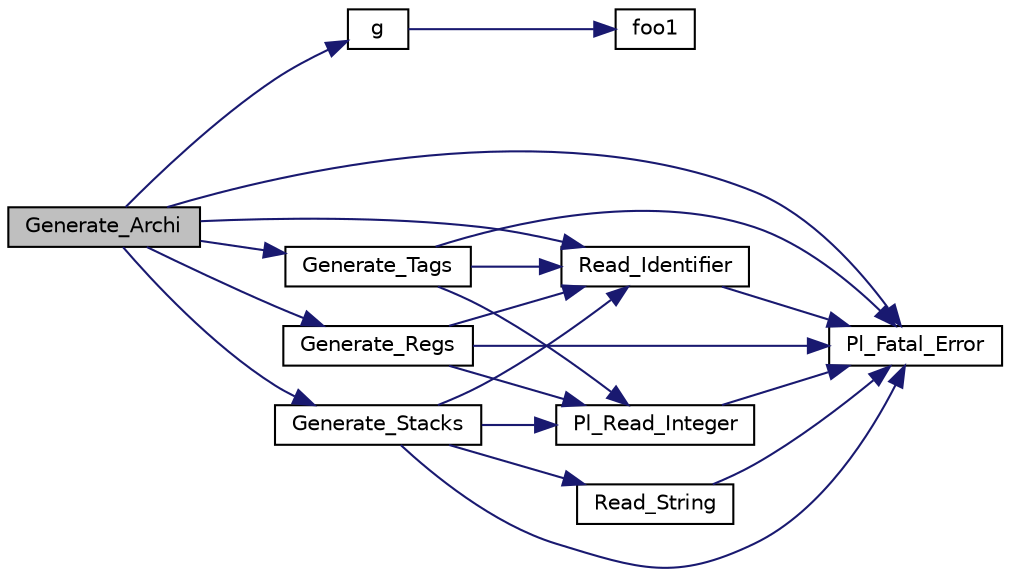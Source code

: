 digraph "Generate_Archi"
{
  edge [fontname="Helvetica",fontsize="10",labelfontname="Helvetica",labelfontsize="10"];
  node [fontname="Helvetica",fontsize="10",shape=record];
  rankdir="LR";
  Node1 [label="Generate_Archi",height=0.2,width=0.4,color="black", fillcolor="grey75", style="filled", fontcolor="black"];
  Node1 -> Node2 [color="midnightblue",fontsize="10",style="solid",fontname="Helvetica"];
  Node2 [label="g",height=0.2,width=0.4,color="black", fillcolor="white", style="filled",URL="$asm_8c.html#a89db5465c8320ec25b0e6401c052b871"];
  Node2 -> Node3 [color="midnightblue",fontsize="10",style="solid",fontname="Helvetica"];
  Node3 [label="foo1",height=0.2,width=0.4,color="black", fillcolor="white", style="filled",URL="$asm__inst_8c.html#a888d87a9f8a6e3e80d5c45e838cc0416"];
  Node1 -> Node4 [color="midnightblue",fontsize="10",style="solid",fontname="Helvetica"];
  Node4 [label="Pl_Fatal_Error",height=0.2,width=0.4,color="black", fillcolor="white", style="filled",URL="$pl__config_8c.html#a190fea7904d7245d4fdc5e9404a07907"];
  Node1 -> Node5 [color="midnightblue",fontsize="10",style="solid",fontname="Helvetica"];
  Node5 [label="Read_Identifier",height=0.2,width=0.4,color="black", fillcolor="white", style="filled",URL="$pl__config_8c.html#a751412acdfa946c17f72a519b4280e46"];
  Node5 -> Node4 [color="midnightblue",fontsize="10",style="solid",fontname="Helvetica"];
  Node1 -> Node6 [color="midnightblue",fontsize="10",style="solid",fontname="Helvetica"];
  Node6 [label="Generate_Regs",height=0.2,width=0.4,color="black", fillcolor="white", style="filled",URL="$pl__config_8c.html#aeff7ee96f0ca587183e1dc768d7ba42a"];
  Node6 -> Node4 [color="midnightblue",fontsize="10",style="solid",fontname="Helvetica"];
  Node6 -> Node5 [color="midnightblue",fontsize="10",style="solid",fontname="Helvetica"];
  Node6 -> Node7 [color="midnightblue",fontsize="10",style="solid",fontname="Helvetica"];
  Node7 [label="Pl_Read_Integer",height=0.2,width=0.4,color="black", fillcolor="white", style="filled",URL="$pl__config_8c.html#a7dcf339bd262324d753ebb92fa233066"];
  Node7 -> Node4 [color="midnightblue",fontsize="10",style="solid",fontname="Helvetica"];
  Node1 -> Node8 [color="midnightblue",fontsize="10",style="solid",fontname="Helvetica"];
  Node8 [label="Generate_Tags",height=0.2,width=0.4,color="black", fillcolor="white", style="filled",URL="$pl__config_8c.html#a5c1df4a2765b1a002dbed3820eacaf49"];
  Node8 -> Node4 [color="midnightblue",fontsize="10",style="solid",fontname="Helvetica"];
  Node8 -> Node5 [color="midnightblue",fontsize="10",style="solid",fontname="Helvetica"];
  Node8 -> Node7 [color="midnightblue",fontsize="10",style="solid",fontname="Helvetica"];
  Node1 -> Node9 [color="midnightblue",fontsize="10",style="solid",fontname="Helvetica"];
  Node9 [label="Generate_Stacks",height=0.2,width=0.4,color="black", fillcolor="white", style="filled",URL="$pl__config_8c.html#a0914aaa089130b53ca2c74e79b040d82"];
  Node9 -> Node4 [color="midnightblue",fontsize="10",style="solid",fontname="Helvetica"];
  Node9 -> Node5 [color="midnightblue",fontsize="10",style="solid",fontname="Helvetica"];
  Node9 -> Node10 [color="midnightblue",fontsize="10",style="solid",fontname="Helvetica"];
  Node10 [label="Read_String",height=0.2,width=0.4,color="black", fillcolor="white", style="filled",URL="$pl__config_8c.html#a4fe7df4918219a37a933c3a3050e2239"];
  Node10 -> Node4 [color="midnightblue",fontsize="10",style="solid",fontname="Helvetica"];
  Node9 -> Node7 [color="midnightblue",fontsize="10",style="solid",fontname="Helvetica"];
}

